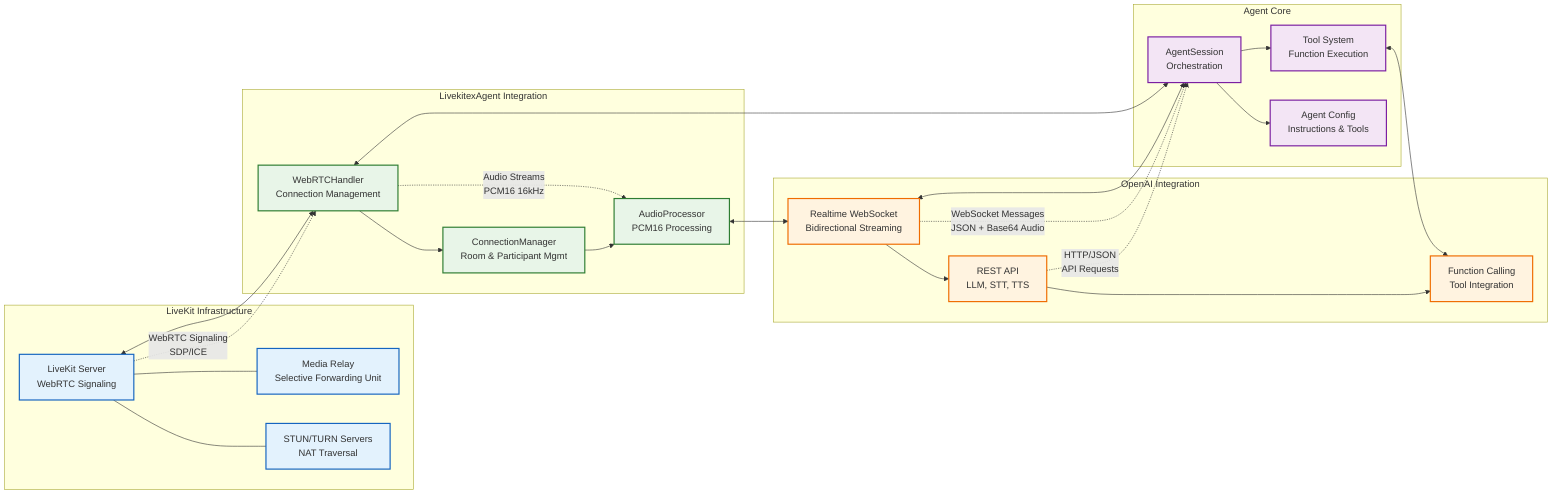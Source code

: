 graph LR
    subgraph "LiveKit Infrastructure"
        direction TB
        LKServer[LiveKit Server<br/>WebRTC Signaling]
        STUNTurn[STUN/TURN Servers<br/>NAT Traversal]
        MediaRelay[Media Relay<br/>Selective Forwarding Unit]

        LKServer --- STUNTurn
        LKServer --- MediaRelay
    end

    subgraph "LivekitexAgent Integration"
        direction TB
        WebRTCHandler[WebRTCHandler<br/>Connection Management]
        ConnectionManager[ConnectionManager<br/>Room & Participant Mgmt]
        AudioProcessor[AudioProcessor<br/>PCM16 Processing]

        WebRTCHandler --> ConnectionManager
        ConnectionManager --> AudioProcessor
    end

    subgraph "OpenAI Integration"
        direction TB
        RealtimeWS[Realtime WebSocket<br/>Bidirectional Streaming]
        RESTAPI[REST API<br/>LLM, STT, TTS]
        FunctionCalling[Function Calling<br/>Tool Integration]

        RealtimeWS --> RESTAPI
        RESTAPI --> FunctionCalling
    end

    subgraph "Agent Core"
        direction TB
        AgentSession[AgentSession<br/>Orchestration]
        Agent[Agent Config<br/>Instructions & Tools]
        ToolSystem[Tool System<br/>Function Execution]

        AgentSession --> Agent
        AgentSession --> ToolSystem
    end

    %% Integration connections
    AudioProcessor <--> RealtimeWS
    WebRTCHandler <--> LKServer
    AgentSession <--> WebRTCHandler
    AgentSession <--> RealtimeWS
    ToolSystem <--> FunctionCalling

    %% Data flow annotations
    WebRTCHandler -.->|"Audio Streams<br/>PCM16 16kHz"| AudioProcessor
    RealtimeWS -.->|"WebSocket Messages<br/>JSON + Base64 Audio"| AgentSession
    RESTAPI -.->|"HTTP/JSON<br/>API Requests"| AgentSession
    LKServer -.->|"WebRTC Signaling<br/>SDP/ICE"| WebRTCHandler

    %% Styling
    classDef livekit fill:#e3f2fd,stroke:#1565c0,stroke-width:2px
    classDef openai fill:#fff3e0,stroke:#ef6c00,stroke-width:2px
    classDef agent fill:#f3e5f5,stroke:#7b1fa2,stroke-width:2px
    classDef integration fill:#e8f5e8,stroke:#2e7d32,stroke-width:2px

    class LKServer,STUNTurn,MediaRelay livekit
    class RealtimeWS,RESTAPI,FunctionCalling openai
    class AgentSession,Agent,ToolSystem agent
    class WebRTCHandler,ConnectionManager,AudioProcessor integration